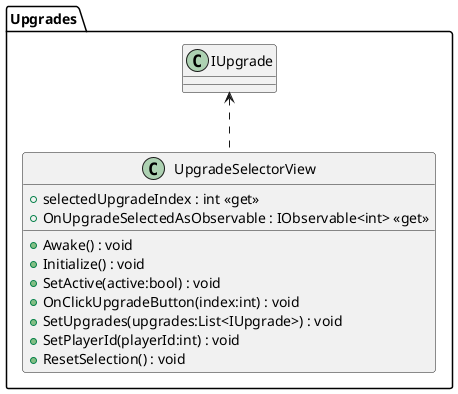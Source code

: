@startuml
namespace Upgrades{
class UpgradeSelectorView {
    + selectedUpgradeIndex : int <<get>>
    + OnUpgradeSelectedAsObservable : IObservable<int> <<get>>
    + Awake() : void
    + Initialize() : void
    + SetActive(active:bool) : void
    + OnClickUpgradeButton(index:int) : void
    + SetUpgrades(upgrades:List<IUpgrade>) : void
    + SetPlayerId(playerId:int) : void
    + ResetSelection() : void
}
}
Upgrades.IUpgrade <.. UpgradeSelectorView
@enduml
